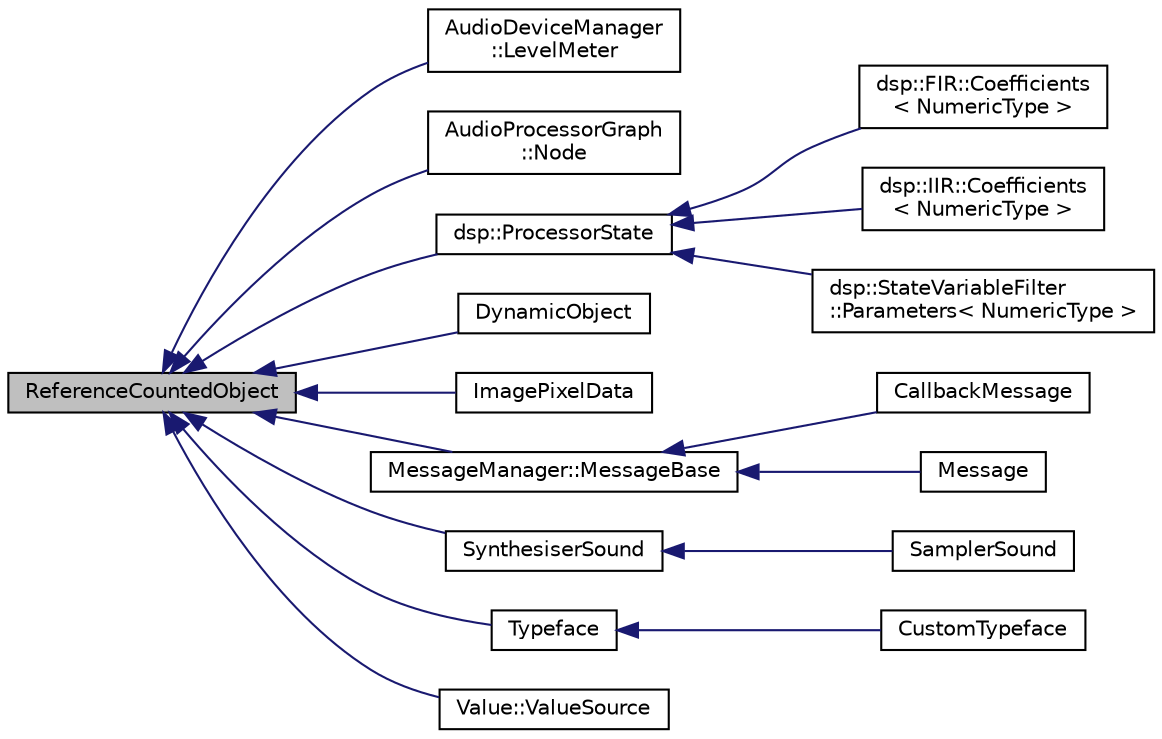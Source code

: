 digraph "ReferenceCountedObject"
{
  bgcolor="transparent";
  edge [fontname="Helvetica",fontsize="10",labelfontname="Helvetica",labelfontsize="10"];
  node [fontname="Helvetica",fontsize="10",shape=record];
  rankdir="LR";
  Node0 [label="ReferenceCountedObject",height=0.2,width=0.4,color="black", fillcolor="grey75", style="filled", fontcolor="black"];
  Node0 -> Node1 [dir="back",color="midnightblue",fontsize="10",style="solid",fontname="Helvetica"];
  Node1 [label="AudioDeviceManager\l::LevelMeter",height=0.2,width=0.4,color="black",URL="$structAudioDeviceManager_1_1LevelMeter.html",tooltip="A simple reference-counted struct that holds a level-meter value that can be read using getCurrentLev..."];
  Node0 -> Node2 [dir="back",color="midnightblue",fontsize="10",style="solid",fontname="Helvetica"];
  Node2 [label="AudioProcessorGraph\l::Node",height=0.2,width=0.4,color="black",URL="$classAudioProcessorGraph_1_1Node.html",tooltip="Represents one of the nodes, or processors, in an AudioProcessorGraph. "];
  Node0 -> Node3 [dir="back",color="midnightblue",fontsize="10",style="solid",fontname="Helvetica"];
  Node3 [label="dsp::ProcessorState",height=0.2,width=0.4,color="black",URL="$structdsp_1_1ProcessorState.html",tooltip="This is a handy base class for the state of a processor (such as parameter values) which is typically..."];
  Node3 -> Node4 [dir="back",color="midnightblue",fontsize="10",style="solid",fontname="Helvetica"];
  Node4 [label="dsp::FIR::Coefficients\l\< NumericType \>",height=0.2,width=0.4,color="black",URL="$structdsp_1_1FIR_1_1Coefficients.html",tooltip="A set of coefficients for use in an FIRFilter object. "];
  Node3 -> Node5 [dir="back",color="midnightblue",fontsize="10",style="solid",fontname="Helvetica"];
  Node5 [label="dsp::IIR::Coefficients\l\< NumericType \>",height=0.2,width=0.4,color="black",URL="$structdsp_1_1IIR_1_1Coefficients.html",tooltip="A set of coefficients for use in an Filter object. "];
  Node3 -> Node6 [dir="back",color="midnightblue",fontsize="10",style="solid",fontname="Helvetica"];
  Node6 [label="dsp::StateVariableFilter\l::Parameters\< NumericType \>",height=0.2,width=0.4,color="black",URL="$structdsp_1_1StateVariableFilter_1_1Parameters.html",tooltip="Structure used for the state variable filter parameters. "];
  Node0 -> Node7 [dir="back",color="midnightblue",fontsize="10",style="solid",fontname="Helvetica"];
  Node7 [label="DynamicObject",height=0.2,width=0.4,color="black",URL="$classDynamicObject.html",tooltip="Represents a dynamically implemented object. "];
  Node0 -> Node8 [dir="back",color="midnightblue",fontsize="10",style="solid",fontname="Helvetica"];
  Node8 [label="ImagePixelData",height=0.2,width=0.4,color="black",URL="$classImagePixelData.html",tooltip="This is a base class for holding image data in implementation-specific ways. "];
  Node0 -> Node9 [dir="back",color="midnightblue",fontsize="10",style="solid",fontname="Helvetica"];
  Node9 [label="MessageManager::MessageBase",height=0.2,width=0.4,color="black",URL="$classMessageManager_1_1MessageBase.html",tooltip="Internal class used as the base class for all message objects. "];
  Node9 -> Node10 [dir="back",color="midnightblue",fontsize="10",style="solid",fontname="Helvetica"];
  Node10 [label="CallbackMessage",height=0.2,width=0.4,color="black",URL="$classCallbackMessage.html",tooltip="A message that invokes a callback method when it gets delivered. "];
  Node9 -> Node11 [dir="back",color="midnightblue",fontsize="10",style="solid",fontname="Helvetica"];
  Node11 [label="Message",height=0.2,width=0.4,color="black",URL="$classMessage.html",tooltip="The base class for objects that can be sent to a MessageListener. "];
  Node0 -> Node12 [dir="back",color="midnightblue",fontsize="10",style="solid",fontname="Helvetica"];
  Node12 [label="SynthesiserSound",height=0.2,width=0.4,color="black",URL="$classSynthesiserSound.html",tooltip="Describes one of the sounds that a Synthesiser can play. "];
  Node12 -> Node13 [dir="back",color="midnightblue",fontsize="10",style="solid",fontname="Helvetica"];
  Node13 [label="SamplerSound",height=0.2,width=0.4,color="black",URL="$classSamplerSound.html",tooltip="A subclass of SynthesiserSound that represents a sampled audio clip. "];
  Node0 -> Node14 [dir="back",color="midnightblue",fontsize="10",style="solid",fontname="Helvetica"];
  Node14 [label="Typeface",height=0.2,width=0.4,color="black",URL="$classTypeface.html",tooltip="A typeface represents a size-independent font. "];
  Node14 -> Node15 [dir="back",color="midnightblue",fontsize="10",style="solid",fontname="Helvetica"];
  Node15 [label="CustomTypeface",height=0.2,width=0.4,color="black",URL="$classCustomTypeface.html",tooltip="A typeface that can be populated with custom glyphs. "];
  Node0 -> Node16 [dir="back",color="midnightblue",fontsize="10",style="solid",fontname="Helvetica"];
  Node16 [label="Value::ValueSource",height=0.2,width=0.4,color="black",URL="$classValue_1_1ValueSource.html",tooltip="Used internally by the Value class as the base class for its shared value objects. "];
}
